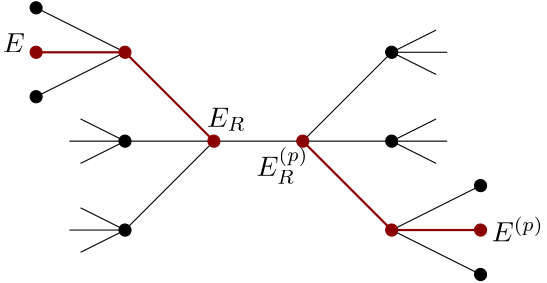 <?xml version="1.0"?>
<!DOCTYPE ipe SYSTEM "ipe.dtd">
<ipe version="70218" creator="Ipe 7.2.18">
<info created="D:20220831104512" modified="D:20220831140655"/>
<ipestyle name="basic">
<symbol name="arrow/arc(spx)">
<path stroke="sym-stroke" fill="sym-stroke" pen="sym-pen">
0 0 m
-1 0.333 l
-1 -0.333 l
h
</path>
</symbol>
<symbol name="arrow/farc(spx)">
<path stroke="sym-stroke" fill="white" pen="sym-pen">
0 0 m
-1 0.333 l
-1 -0.333 l
h
</path>
</symbol>
<symbol name="arrow/ptarc(spx)">
<path stroke="sym-stroke" fill="sym-stroke" pen="sym-pen">
0 0 m
-1 0.333 l
-0.8 0 l
-1 -0.333 l
h
</path>
</symbol>
<symbol name="arrow/fptarc(spx)">
<path stroke="sym-stroke" fill="white" pen="sym-pen">
0 0 m
-1 0.333 l
-0.8 0 l
-1 -0.333 l
h
</path>
</symbol>
<symbol name="mark/circle(sx)" transformations="translations">
<path fill="sym-stroke">
0.6 0 0 0.6 0 0 e
0.4 0 0 0.4 0 0 e
</path>
</symbol>
<symbol name="mark/disk(sx)" transformations="translations">
<path fill="sym-stroke">
0.6 0 0 0.6 0 0 e
</path>
</symbol>
<symbol name="mark/fdisk(sfx)" transformations="translations">
<group>
<path fill="sym-fill">
0.5 0 0 0.5 0 0 e
</path>
<path fill="sym-stroke" fillrule="eofill">
0.6 0 0 0.6 0 0 e
0.4 0 0 0.4 0 0 e
</path>
</group>
</symbol>
<symbol name="mark/box(sx)" transformations="translations">
<path fill="sym-stroke" fillrule="eofill">
-0.6 -0.6 m
0.6 -0.6 l
0.6 0.6 l
-0.6 0.6 l
h
-0.4 -0.4 m
0.4 -0.4 l
0.4 0.4 l
-0.4 0.4 l
h
</path>
</symbol>
<symbol name="mark/square(sx)" transformations="translations">
<path fill="sym-stroke">
-0.6 -0.6 m
0.6 -0.6 l
0.6 0.6 l
-0.6 0.6 l
h
</path>
</symbol>
<symbol name="mark/fsquare(sfx)" transformations="translations">
<group>
<path fill="sym-fill">
-0.5 -0.5 m
0.5 -0.5 l
0.5 0.5 l
-0.5 0.5 l
h
</path>
<path fill="sym-stroke" fillrule="eofill">
-0.6 -0.6 m
0.6 -0.6 l
0.6 0.6 l
-0.6 0.6 l
h
-0.4 -0.4 m
0.4 -0.4 l
0.4 0.4 l
-0.4 0.4 l
h
</path>
</group>
</symbol>
<symbol name="mark/cross(sx)" transformations="translations">
<group>
<path fill="sym-stroke">
-0.43 -0.57 m
0.57 0.43 l
0.43 0.57 l
-0.57 -0.43 l
h
</path>
<path fill="sym-stroke">
-0.43 0.57 m
0.57 -0.43 l
0.43 -0.57 l
-0.57 0.43 l
h
</path>
</group>
</symbol>
<symbol name="arrow/fnormal(spx)">
<path stroke="sym-stroke" fill="white" pen="sym-pen">
0 0 m
-1 0.333 l
-1 -0.333 l
h
</path>
</symbol>
<symbol name="arrow/pointed(spx)">
<path stroke="sym-stroke" fill="sym-stroke" pen="sym-pen">
0 0 m
-1 0.333 l
-0.8 0 l
-1 -0.333 l
h
</path>
</symbol>
<symbol name="arrow/fpointed(spx)">
<path stroke="sym-stroke" fill="white" pen="sym-pen">
0 0 m
-1 0.333 l
-0.8 0 l
-1 -0.333 l
h
</path>
</symbol>
<symbol name="arrow/linear(spx)">
<path stroke="sym-stroke" pen="sym-pen">
-1 0.333 m
0 0 l
-1 -0.333 l
</path>
</symbol>
<symbol name="arrow/fdouble(spx)">
<path stroke="sym-stroke" fill="white" pen="sym-pen">
0 0 m
-1 0.333 l
-1 -0.333 l
h
-1 0 m
-2 0.333 l
-2 -0.333 l
h
</path>
</symbol>
<symbol name="arrow/double(spx)">
<path stroke="sym-stroke" fill="sym-stroke" pen="sym-pen">
0 0 m
-1 0.333 l
-1 -0.333 l
h
-1 0 m
-2 0.333 l
-2 -0.333 l
h
</path>
</symbol>
<symbol name="arrow/mid-normal(spx)">
<path stroke="sym-stroke" fill="sym-stroke" pen="sym-pen">
0.5 0 m
-0.5 0.333 l
-0.5 -0.333 l
h
</path>
</symbol>
<symbol name="arrow/mid-fnormal(spx)">
<path stroke="sym-stroke" fill="white" pen="sym-pen">
0.5 0 m
-0.5 0.333 l
-0.5 -0.333 l
h
</path>
</symbol>
<symbol name="arrow/mid-pointed(spx)">
<path stroke="sym-stroke" fill="sym-stroke" pen="sym-pen">
0.5 0 m
-0.5 0.333 l
-0.3 0 l
-0.5 -0.333 l
h
</path>
</symbol>
<symbol name="arrow/mid-fpointed(spx)">
<path stroke="sym-stroke" fill="white" pen="sym-pen">
0.5 0 m
-0.5 0.333 l
-0.3 0 l
-0.5 -0.333 l
h
</path>
</symbol>
<symbol name="arrow/mid-double(spx)">
<path stroke="sym-stroke" fill="sym-stroke" pen="sym-pen">
1 0 m
0 0.333 l
0 -0.333 l
h
0 0 m
-1 0.333 l
-1 -0.333 l
h
</path>
</symbol>
<symbol name="arrow/mid-fdouble(spx)">
<path stroke="sym-stroke" fill="white" pen="sym-pen">
1 0 m
0 0.333 l
0 -0.333 l
h
0 0 m
-1 0.333 l
-1 -0.333 l
h
</path>
</symbol>
<pen name="heavier" value="0.8"/>
<pen name="fat" value="1.2"/>
<pen name="ultrafat" value="2"/>
<symbolsize name="large" value="5"/>
<symbolsize name="small" value="2"/>
<symbolsize name="tiny" value="1.1"/>
<arrowsize name="large" value="10"/>
<arrowsize name="small" value="5"/>
<arrowsize name="tiny" value="3"/>
<color name="red" value="1 0 0"/>
<color name="blue" value="0 0 1"/>
<color name="green" value="0 1 0"/>
<color name="yellow" value="1 1 0"/>
<color name="orange" value="1 0.647 0"/>
<color name="gold" value="1 0.843 0"/>
<color name="purple" value="0.627 0.125 0.941"/>
<color name="gray" value="0.745"/>
<color name="brown" value="0.647 0.165 0.165"/>
<color name="navy" value="0 0 0.502"/>
<color name="pink" value="1 0.753 0.796"/>
<color name="seagreen" value="0.18 0.545 0.341"/>
<color name="turquoise" value="0.251 0.878 0.816"/>
<color name="violet" value="0.933 0.51 0.933"/>
<color name="darkblue" value="0 0 0.545"/>
<color name="darkcyan" value="0 0.545 0.545"/>
<color name="darkgray" value="0.663"/>
<color name="darkgreen" value="0 0.392 0"/>
<color name="darkmagenta" value="0.545 0 0.545"/>
<color name="darkorange" value="1 0.549 0"/>
<color name="darkred" value="0.545 0 0"/>
<color name="lightblue" value="0.678 0.847 0.902"/>
<color name="lightcyan" value="0.878 1 1"/>
<color name="lightgray" value="0.827"/>
<color name="lightgreen" value="0.565 0.933 0.565"/>
<color name="lightyellow" value="1 1 0.878"/>
<dashstyle name="dotted" value="[1 3] 0"/>
<dashstyle name="dashed" value="[4] 0"/>
<dashstyle name="dash dotted" value="[4 2 1 2] 0"/>
<dashstyle name="dash dot dotted" value="[4 2 1 2 1 2] 0"/>
<textsize name="large" value="\large"/>
<textsize name="Large" value="\Large"/>
<textsize name="LARGE" value="\LARGE"/>
<textsize name="huge" value="\huge"/>
<textsize name="Huge" value="\Huge"/>
<textsize name="small" value="\small"/>
<textsize name="footnote" value="\footnotesize"/>
<textsize name="tiny" value="\tiny"/>
<textstyle name="center" begin="\begin{center}" end="\end{center}"/>
<textstyle name="itemize" begin="\begin{itemize}" end="\end{itemize}"/>
<textstyle name="item" begin="\begin{itemize}\item{}" end="\end{itemize}"/>
<gridsize name="4 pts" value="4"/>
<gridsize name="8 pts (~3 mm)" value="8"/>
<gridsize name="16 pts (~6 mm)" value="16"/>
<gridsize name="32 pts (~12 mm)" value="32"/>
<gridsize name="10 pts (~3.5 mm)" value="10"/>
<gridsize name="20 pts (~7 mm)" value="20"/>
<gridsize name="14 pts (~5 mm)" value="14"/>
<gridsize name="28 pts (~10 mm)" value="28"/>
<gridsize name="56 pts (~20 mm)" value="56"/>
<anglesize name="90 deg" value="90"/>
<anglesize name="60 deg" value="60"/>
<anglesize name="45 deg" value="45"/>
<anglesize name="30 deg" value="30"/>
<anglesize name="22.5 deg" value="22.5"/>
<opacity name="10%" value="0.1"/>
<opacity name="30%" value="0.3"/>
<opacity name="50%" value="0.5"/>
<opacity name="75%" value="0.75"/>
<tiling name="falling" angle="-60" step="4" width="1"/>
<tiling name="rising" angle="30" step="4" width="1"/>
</ipestyle>
<ipestyle name="ipe_beamer">
<preamble>
	\usepackage[T1]{fontenc}
	\renewcommand{\familydefault}{\sfdefault}
</preamble>
<layout paper="280 180" origin="0 0" frame="280 180" crop="no"/>
<titlestyle pos="10 170" size="huge" color="blue"  valign="top"/>
</ipestyle>
<page>
<layer name="alpha"/>
<view layers="alpha" active="alpha"/>
<path layer="alpha" matrix="0.291122 -0.464154 0.453751 0.28499 24.4925 113.2" stroke="black" fill="black">
4 0 0 4 96 96 e
</path>
<path matrix="0.291122 -0.464154 0.453751 0.28499 24.4922 81.1997" stroke="black" fill="black">
4 0 0 4 96 96 e
</path>
<path matrix="0.291122 -0.464154 0.453751 0.28499 120.492 145.2" stroke="black" fill="black">
4 0 0 4 96 96 e
</path>
<path matrix="0.291122 -0.464154 0.453751 0.28499 120.493 113.2" stroke="black" fill="black">
4 0 0 4 96 96 e
</path>
<path matrix="0.291122 -0.464154 0.453751 0.28499 -7.50781 161.2" stroke="black" fill="black">
4 0 0 4 96 96 e
</path>
<path matrix="0.291122 -0.464154 0.453751 0.28499 -7.50781 145.2" stroke="darkred" fill="darkred">
4 0 0 4 96 96 e
</path>
<path matrix="0.291122 -0.464154 0.453751 0.28499 -7.50781 129.2" stroke="black" fill="black">
4 0 0 4 96 96 e
</path>
<path matrix="0.291122 -0.464154 0.453751 0.28499 152.493 97.2" stroke="black" fill="black">
4 0 0 4 96 96 e
</path>
<path matrix="0.291122 -0.464154 0.453751 0.28499 152.493 81.2" stroke="darkred" fill="darkred">
4 0 0 4 96 96 e
</path>
<path matrix="0.291122 -0.464154 0.453751 0.28499 152.493 65.2" stroke="black" fill="black">
4 0 0 4 96 96 e
</path>
<path matrix="1 0 0 1 -0.000308 15.9997" stroke="black">
64.0003 128 m
96.0003 112 l
h
</path>
<path matrix="1 0 0 1 -0.000308 15.9997" stroke="darkred" pen="heavier">
64.0003 112 m
96.0003 112 l
h
</path>
<path matrix="1 0 0 1 -0.000308 15.9997" stroke="black">
64.0003 96.0003 m
96.0003 112 l
h
</path>
<path stroke="black">
96.0003 96.0003 m
128 96 l
h
</path>
<path stroke="darkred" pen="heavier">
96 128 m
128 96 l
</path>
<path stroke="black">
96 64 m
128 96 l
</path>
<path stroke="black">
96.0003 96.0003 m
80 104 l
</path>
<path stroke="black">
96.0003 96.0003 m
76 96 l
</path>
<path stroke="black">
96.0003 96.0003 m
80 88 l
</path>
<path stroke="black">
96 64 m
80 72 l
</path>
<path stroke="black">
96 64 m
76 64 l
</path>
<path stroke="black">
96 64 m
80 56 l
</path>
<path stroke="black">
128 96 m
160 96 l
</path>
<path stroke="black">
160 96 m
192 96.0003 l
</path>
<path stroke="black">
160 96 m
192 128 l
</path>
<path stroke="darkred" pen="heavier">
160 96 m
192 64 l
</path>
<path stroke="black">
192 96.0003 m
212 96 l
</path>
<path stroke="black">
192 96.0003 m
208 104 l
</path>
<path stroke="black">
192 96.0003 m
208 88 l
</path>
<path stroke="black">
192 128 m
212 128 l
</path>
<path stroke="black">
192 128 m
208 136 l
</path>
<path stroke="black">
192 128 m
208 120 l
</path>
<path stroke="black">
192 64 m
224 80.0003 l
</path>
<path stroke="darkred" pen="heavier">
192 64 m
224 64.0003 l
</path>
<path stroke="black">
192 64 m
224 48.0003 l
</path>
<path matrix="0.291122 -0.464154 0.453751 0.28499 56.4925 113.2" stroke="darkred" fill="darkred">
4 0 0 4 96 96 e
</path>
<path matrix="0.291122 -0.464154 0.453751 0.28499 88.4925 113.2" stroke="darkred" fill="darkred">
4 0 0 4 96 96 e
</path>
<path matrix="0.291122 -0.464154 0.453751 0.28499 24.4922 145.2" stroke="darkred" fill="darkred">
4 0 0 4 96 96 e
</path>
<path matrix="0.291122 -0.464154 0.453751 0.28499 120.492 81.1997" stroke="darkred" fill="darkred">
4 0 0 4 96 96 e
</path>
<text transformations="translations" pos="52 128" stroke="black" type="label" width="7.929" height="6.808" depth="0" valign="baseline">$E$</text>
<text matrix="1 0 0 1 -2.45656 1.22828" transformations="translations" pos="128 100" stroke="black" type="label" width="13.89" height="6.812" depth="1.49" valign="baseline">$E_R$</text>
<text matrix="1 0 0 1 -8.66746 -4.40394" transformations="translations" pos="152 88" stroke="black" type="label" width="18.76" height="10.403" depth="2.93" valign="baseline">$E_R^{(p)}$</text>
<text matrix="1 0 0 1 -4 -4" transformations="translations" pos="232 64" stroke="black" type="label" width="18.76" height="8.846" depth="0" valign="baseline">$E^{(p)}$</text>
</page>
</ipe>
